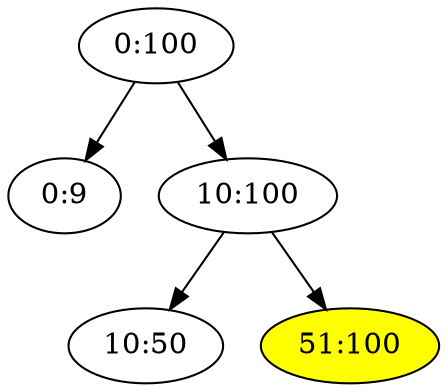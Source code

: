 digraph "r2-i51:100" {

/* Nodes */

N_0_100[label="0:100"];
N_0_9[label="0:9"];
N_10_100[label="10:100"];
N_10_50[label="10:50"];
N_51_100[label="51:100"][style="filled"][fillcolor="yellow"];

/* Edges */

N_0_100 -> N_0_9;
N_10_100 -> N_10_50;
N_10_100 -> N_51_100;
N_0_100 -> N_10_100;
}
